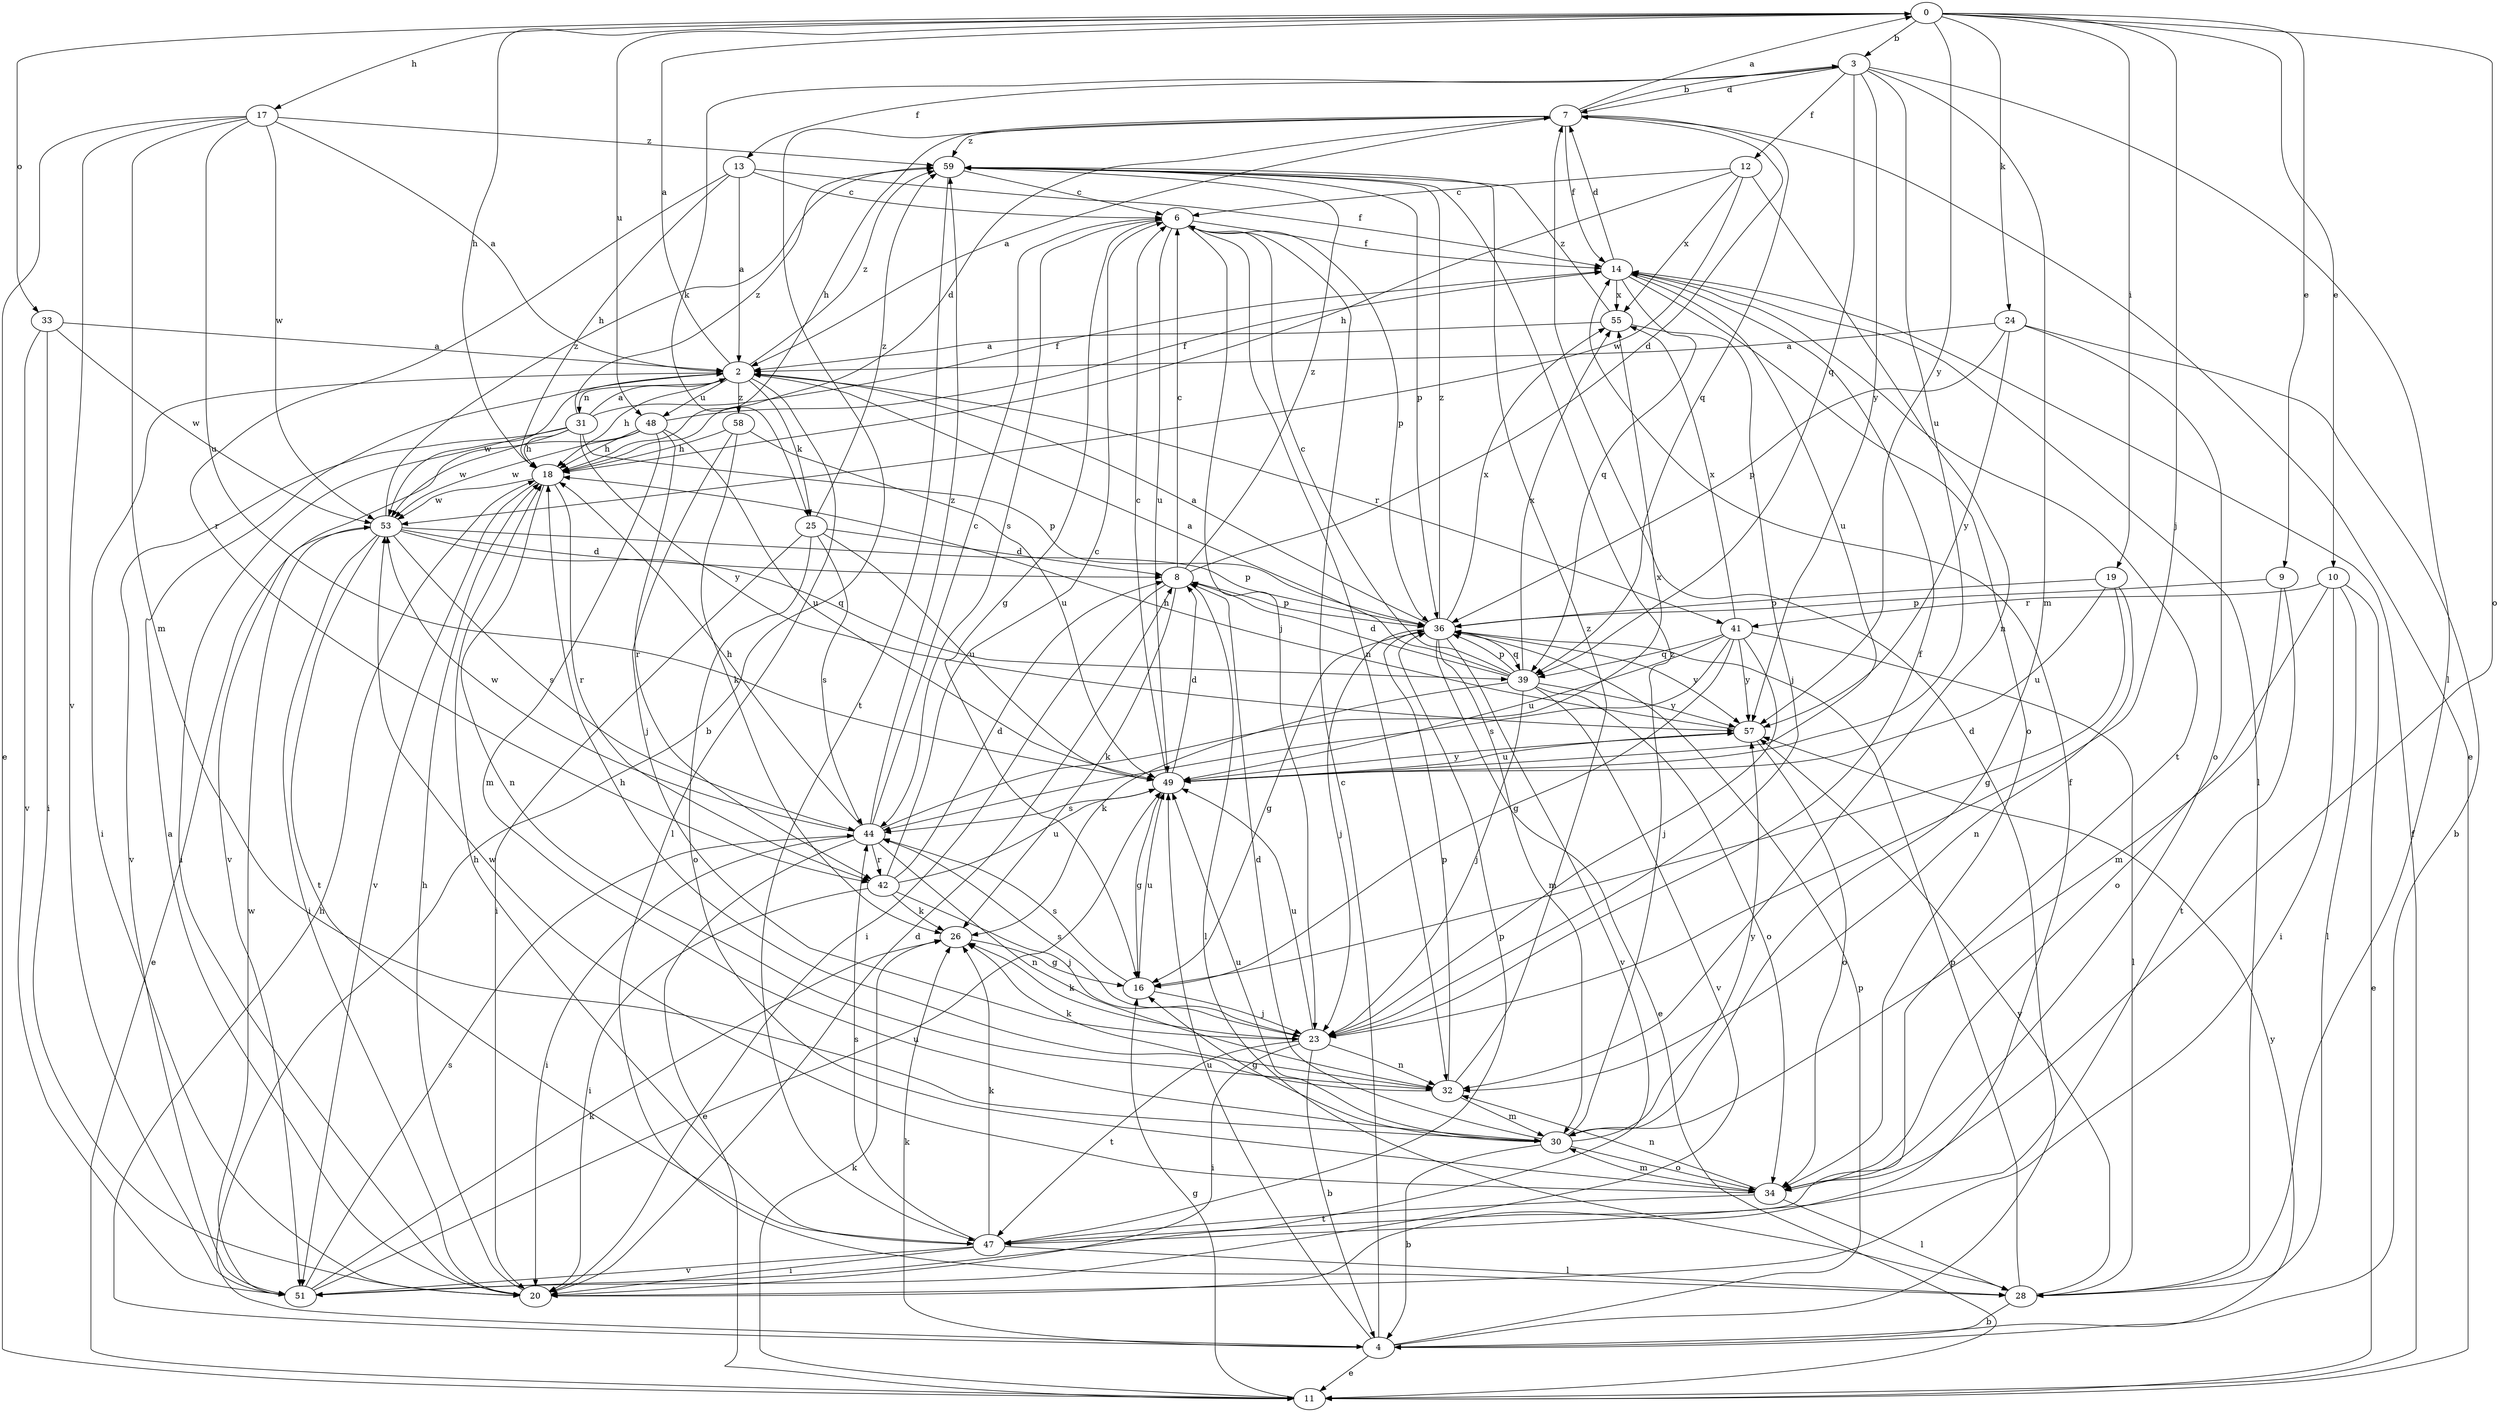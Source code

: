 strict digraph  {
0;
2;
3;
4;
6;
7;
8;
9;
10;
11;
12;
13;
14;
16;
17;
18;
19;
20;
23;
24;
25;
26;
28;
30;
31;
32;
33;
34;
36;
39;
41;
42;
44;
47;
48;
49;
51;
53;
55;
57;
58;
59;
0 -> 3  [label=b];
0 -> 9  [label=e];
0 -> 10  [label=e];
0 -> 17  [label=h];
0 -> 18  [label=h];
0 -> 19  [label=i];
0 -> 23  [label=j];
0 -> 24  [label=k];
0 -> 33  [label=o];
0 -> 34  [label=o];
0 -> 48  [label=u];
0 -> 57  [label=y];
2 -> 0  [label=a];
2 -> 18  [label=h];
2 -> 20  [label=i];
2 -> 25  [label=k];
2 -> 28  [label=l];
2 -> 31  [label=n];
2 -> 41  [label=r];
2 -> 48  [label=u];
2 -> 53  [label=w];
2 -> 58  [label=z];
2 -> 59  [label=z];
3 -> 7  [label=d];
3 -> 12  [label=f];
3 -> 13  [label=f];
3 -> 25  [label=k];
3 -> 28  [label=l];
3 -> 30  [label=m];
3 -> 39  [label=q];
3 -> 49  [label=u];
3 -> 57  [label=y];
4 -> 6  [label=c];
4 -> 7  [label=d];
4 -> 11  [label=e];
4 -> 18  [label=h];
4 -> 26  [label=k];
4 -> 36  [label=p];
4 -> 49  [label=u];
4 -> 57  [label=y];
6 -> 14  [label=f];
6 -> 16  [label=g];
6 -> 23  [label=j];
6 -> 32  [label=n];
6 -> 36  [label=p];
6 -> 44  [label=s];
6 -> 49  [label=u];
7 -> 0  [label=a];
7 -> 2  [label=a];
7 -> 3  [label=b];
7 -> 4  [label=b];
7 -> 11  [label=e];
7 -> 14  [label=f];
7 -> 18  [label=h];
7 -> 39  [label=q];
7 -> 59  [label=z];
8 -> 6  [label=c];
8 -> 7  [label=d];
8 -> 20  [label=i];
8 -> 26  [label=k];
8 -> 28  [label=l];
8 -> 36  [label=p];
8 -> 59  [label=z];
9 -> 30  [label=m];
9 -> 36  [label=p];
9 -> 47  [label=t];
10 -> 11  [label=e];
10 -> 20  [label=i];
10 -> 28  [label=l];
10 -> 34  [label=o];
10 -> 41  [label=r];
11 -> 14  [label=f];
11 -> 16  [label=g];
11 -> 26  [label=k];
12 -> 6  [label=c];
12 -> 18  [label=h];
12 -> 32  [label=n];
12 -> 53  [label=w];
12 -> 55  [label=x];
13 -> 2  [label=a];
13 -> 6  [label=c];
13 -> 14  [label=f];
13 -> 18  [label=h];
13 -> 42  [label=r];
14 -> 7  [label=d];
14 -> 28  [label=l];
14 -> 34  [label=o];
14 -> 39  [label=q];
14 -> 47  [label=t];
14 -> 49  [label=u];
14 -> 55  [label=x];
16 -> 23  [label=j];
16 -> 44  [label=s];
16 -> 49  [label=u];
17 -> 2  [label=a];
17 -> 11  [label=e];
17 -> 30  [label=m];
17 -> 49  [label=u];
17 -> 51  [label=v];
17 -> 53  [label=w];
17 -> 59  [label=z];
18 -> 7  [label=d];
18 -> 32  [label=n];
18 -> 42  [label=r];
18 -> 51  [label=v];
18 -> 53  [label=w];
19 -> 16  [label=g];
19 -> 32  [label=n];
19 -> 36  [label=p];
19 -> 49  [label=u];
20 -> 2  [label=a];
20 -> 8  [label=d];
20 -> 14  [label=f];
20 -> 18  [label=h];
23 -> 4  [label=b];
23 -> 14  [label=f];
23 -> 20  [label=i];
23 -> 26  [label=k];
23 -> 32  [label=n];
23 -> 44  [label=s];
23 -> 47  [label=t];
23 -> 49  [label=u];
24 -> 2  [label=a];
24 -> 4  [label=b];
24 -> 34  [label=o];
24 -> 36  [label=p];
24 -> 57  [label=y];
25 -> 8  [label=d];
25 -> 20  [label=i];
25 -> 34  [label=o];
25 -> 44  [label=s];
25 -> 49  [label=u];
25 -> 59  [label=z];
26 -> 16  [label=g];
28 -> 4  [label=b];
28 -> 36  [label=p];
28 -> 57  [label=y];
30 -> 4  [label=b];
30 -> 8  [label=d];
30 -> 16  [label=g];
30 -> 34  [label=o];
30 -> 49  [label=u];
30 -> 57  [label=y];
30 -> 59  [label=z];
31 -> 2  [label=a];
31 -> 14  [label=f];
31 -> 18  [label=h];
31 -> 20  [label=i];
31 -> 36  [label=p];
31 -> 51  [label=v];
31 -> 53  [label=w];
31 -> 57  [label=y];
31 -> 59  [label=z];
32 -> 18  [label=h];
32 -> 26  [label=k];
32 -> 30  [label=m];
32 -> 36  [label=p];
32 -> 59  [label=z];
33 -> 2  [label=a];
33 -> 20  [label=i];
33 -> 51  [label=v];
33 -> 53  [label=w];
34 -> 28  [label=l];
34 -> 30  [label=m];
34 -> 32  [label=n];
34 -> 47  [label=t];
34 -> 53  [label=w];
36 -> 2  [label=a];
36 -> 11  [label=e];
36 -> 16  [label=g];
36 -> 23  [label=j];
36 -> 30  [label=m];
36 -> 39  [label=q];
36 -> 51  [label=v];
36 -> 55  [label=x];
36 -> 57  [label=y];
36 -> 59  [label=z];
39 -> 2  [label=a];
39 -> 6  [label=c];
39 -> 8  [label=d];
39 -> 23  [label=j];
39 -> 26  [label=k];
39 -> 34  [label=o];
39 -> 36  [label=p];
39 -> 51  [label=v];
39 -> 55  [label=x];
39 -> 57  [label=y];
41 -> 16  [label=g];
41 -> 23  [label=j];
41 -> 28  [label=l];
41 -> 39  [label=q];
41 -> 44  [label=s];
41 -> 49  [label=u];
41 -> 55  [label=x];
41 -> 57  [label=y];
42 -> 6  [label=c];
42 -> 8  [label=d];
42 -> 20  [label=i];
42 -> 23  [label=j];
42 -> 26  [label=k];
42 -> 49  [label=u];
44 -> 6  [label=c];
44 -> 11  [label=e];
44 -> 18  [label=h];
44 -> 20  [label=i];
44 -> 32  [label=n];
44 -> 42  [label=r];
44 -> 53  [label=w];
44 -> 55  [label=x];
44 -> 59  [label=z];
47 -> 18  [label=h];
47 -> 20  [label=i];
47 -> 26  [label=k];
47 -> 28  [label=l];
47 -> 36  [label=p];
47 -> 44  [label=s];
47 -> 51  [label=v];
48 -> 14  [label=f];
48 -> 18  [label=h];
48 -> 30  [label=m];
48 -> 42  [label=r];
48 -> 49  [label=u];
48 -> 51  [label=v];
48 -> 53  [label=w];
49 -> 6  [label=c];
49 -> 8  [label=d];
49 -> 16  [label=g];
49 -> 44  [label=s];
49 -> 57  [label=y];
51 -> 26  [label=k];
51 -> 44  [label=s];
51 -> 49  [label=u];
51 -> 53  [label=w];
53 -> 8  [label=d];
53 -> 11  [label=e];
53 -> 20  [label=i];
53 -> 36  [label=p];
53 -> 39  [label=q];
53 -> 44  [label=s];
53 -> 47  [label=t];
53 -> 59  [label=z];
55 -> 2  [label=a];
55 -> 23  [label=j];
55 -> 59  [label=z];
57 -> 18  [label=h];
57 -> 34  [label=o];
57 -> 49  [label=u];
58 -> 18  [label=h];
58 -> 23  [label=j];
58 -> 26  [label=k];
58 -> 49  [label=u];
59 -> 6  [label=c];
59 -> 36  [label=p];
59 -> 47  [label=t];
}
